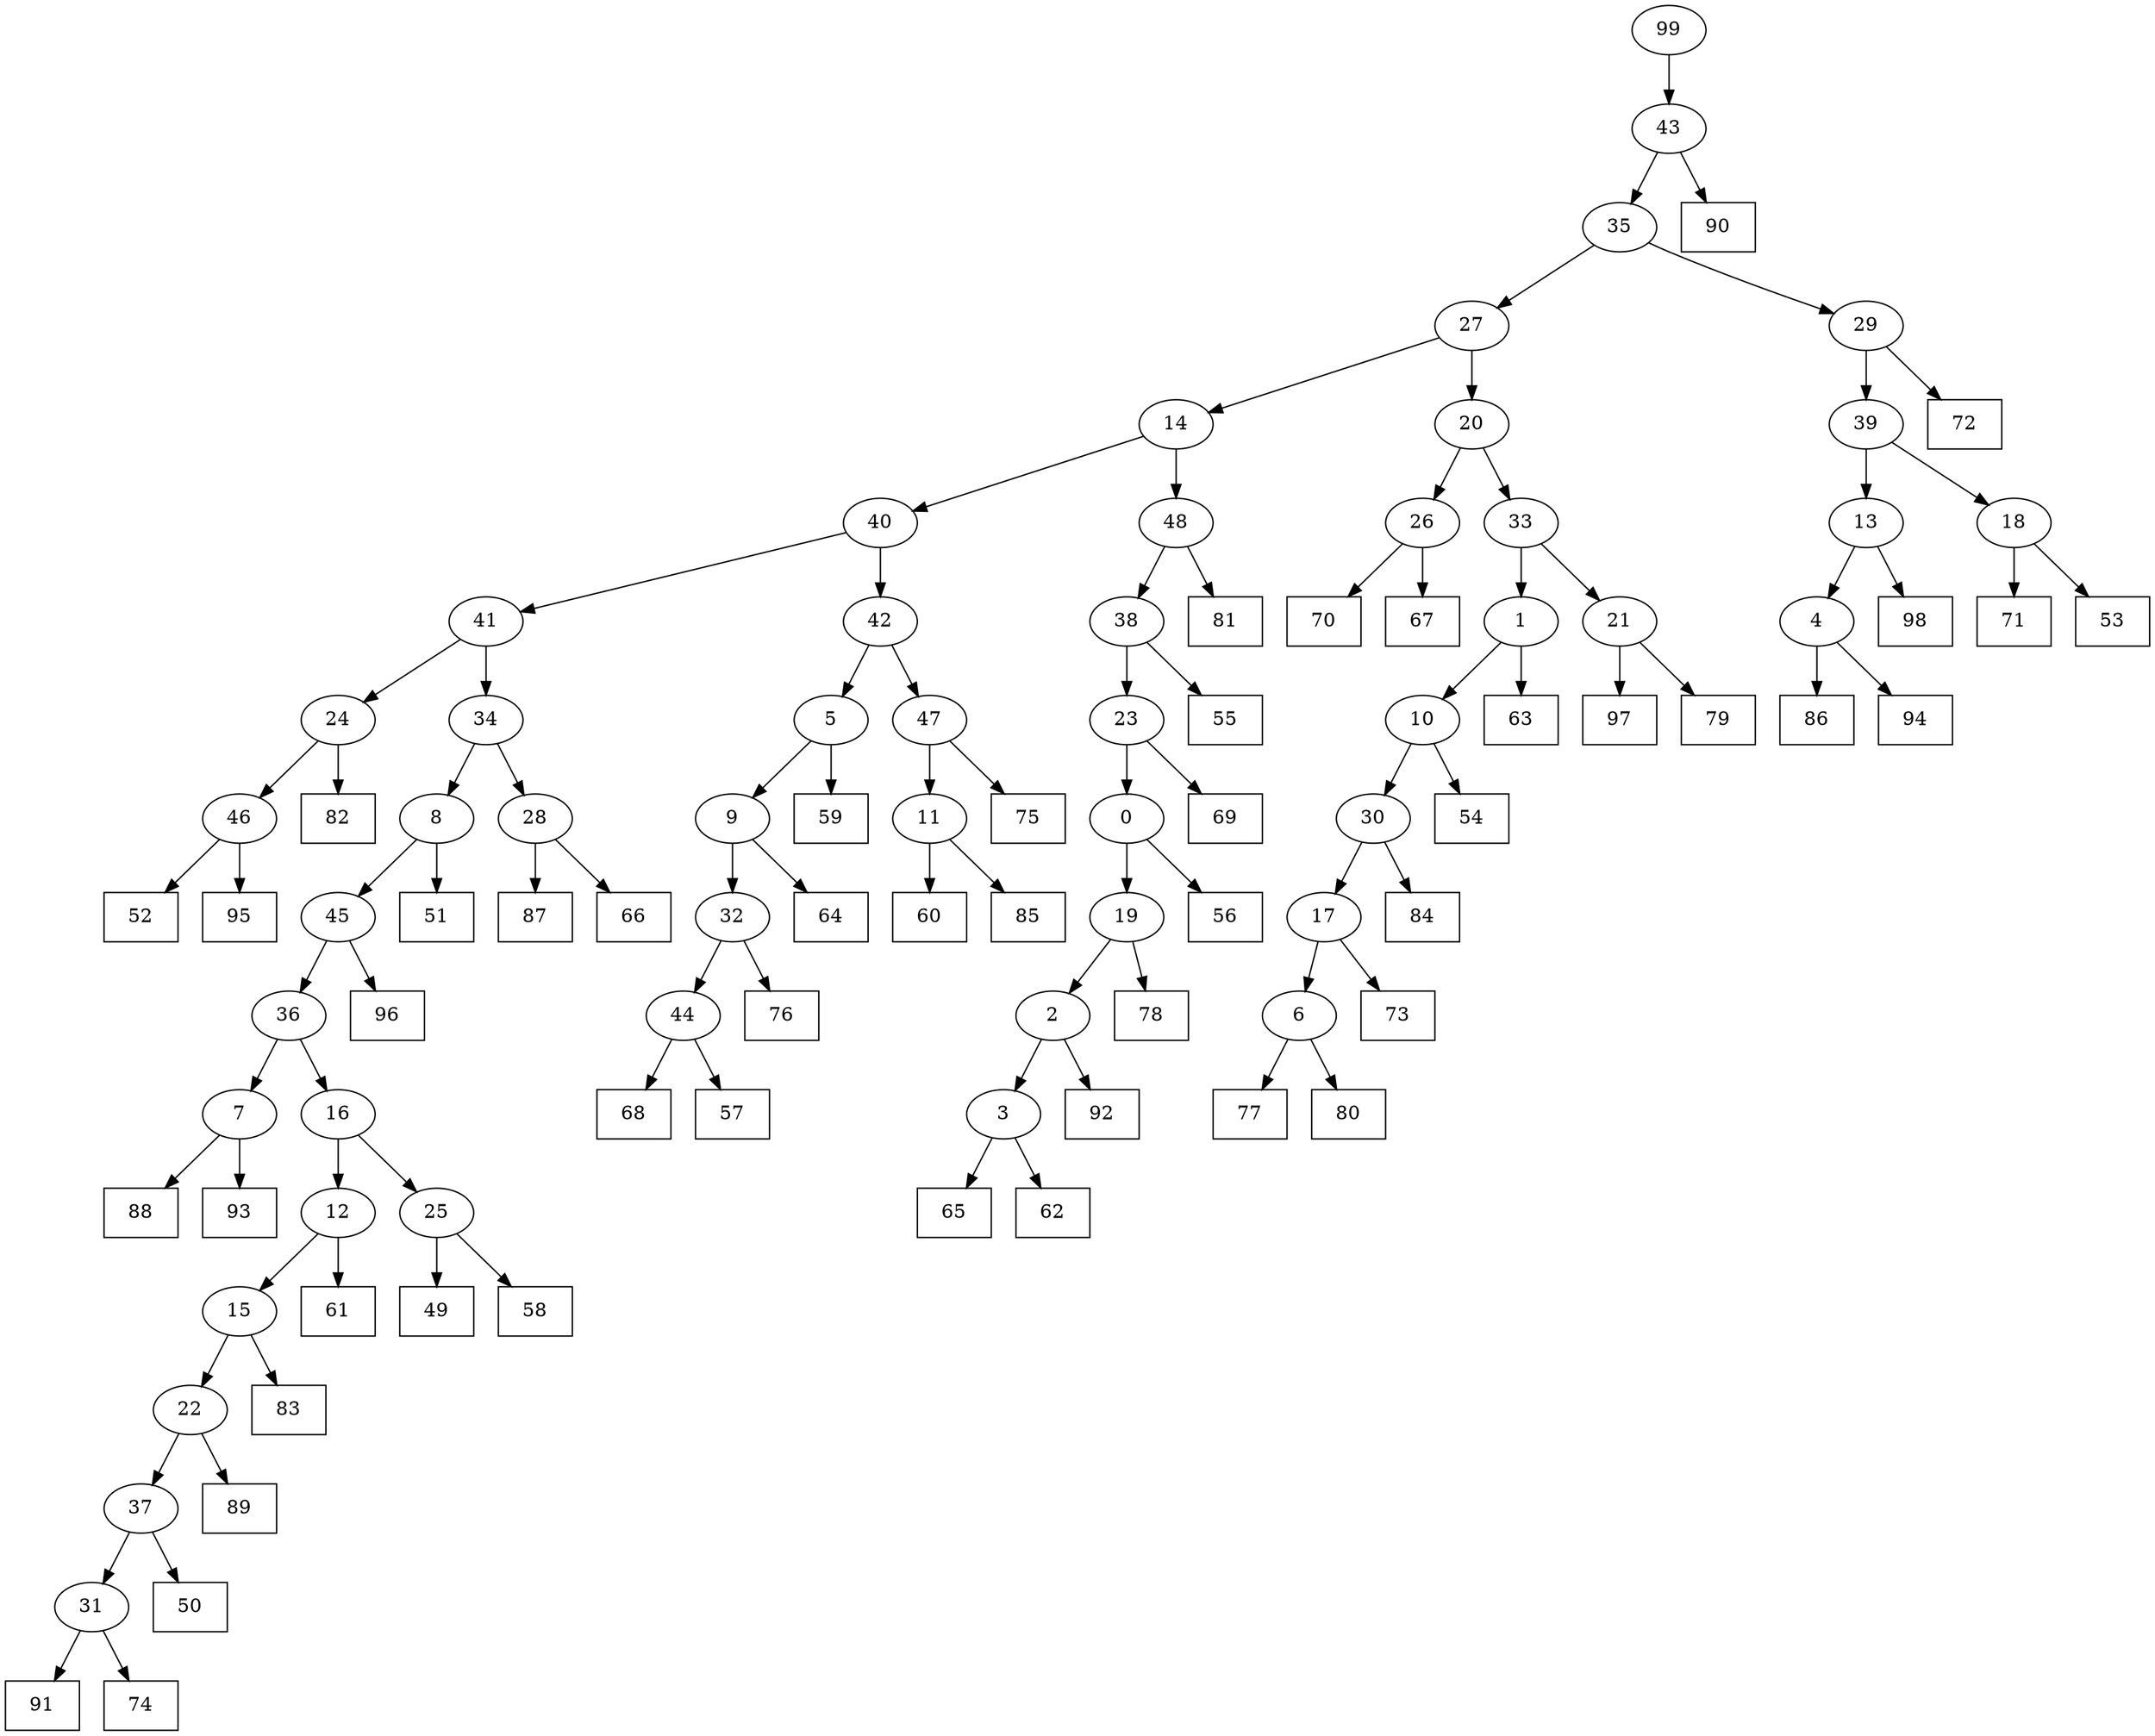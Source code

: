 digraph G {
0[label="0"];
1[label="1"];
2[label="2"];
3[label="3"];
4[label="4"];
5[label="5"];
6[label="6"];
7[label="7"];
8[label="8"];
9[label="9"];
10[label="10"];
11[label="11"];
12[label="12"];
13[label="13"];
14[label="14"];
15[label="15"];
16[label="16"];
17[label="17"];
18[label="18"];
19[label="19"];
20[label="20"];
21[label="21"];
22[label="22"];
23[label="23"];
24[label="24"];
25[label="25"];
26[label="26"];
27[label="27"];
28[label="28"];
29[label="29"];
30[label="30"];
31[label="31"];
32[label="32"];
33[label="33"];
34[label="34"];
35[label="35"];
36[label="36"];
37[label="37"];
38[label="38"];
39[label="39"];
40[label="40"];
41[label="41"];
42[label="42"];
43[label="43"];
44[label="44"];
45[label="45"];
46[label="46"];
47[label="47"];
48[label="48"];
49[shape=box,label="73"];
50[shape=box,label="72"];
51[shape=box,label="49"];
52[shape=box,label="77"];
53[shape=box,label="84"];
54[shape=box,label="52"];
55[shape=box,label="61"];
56[shape=box,label="65"];
57[shape=box,label="81"];
58[shape=box,label="89"];
59[shape=box,label="82"];
60[shape=box,label="60"];
61[shape=box,label="80"];
62[shape=box,label="70"];
63[shape=box,label="59"];
64[shape=box,label="75"];
65[shape=box,label="91"];
66[shape=box,label="86"];
67[shape=box,label="55"];
68[shape=box,label="68"];
69[shape=box,label="74"];
70[shape=box,label="90"];
71[shape=box,label="88"];
72[shape=box,label="98"];
73[shape=box,label="69"];
74[shape=box,label="87"];
75[shape=box,label="71"];
76[shape=box,label="56"];
77[shape=box,label="57"];
78[shape=box,label="93"];
79[shape=box,label="83"];
80[shape=box,label="67"];
81[shape=box,label="92"];
82[shape=box,label="85"];
83[shape=box,label="97"];
84[shape=box,label="58"];
85[shape=box,label="64"];
86[shape=box,label="94"];
87[shape=box,label="51"];
88[shape=box,label="54"];
89[shape=box,label="53"];
90[shape=box,label="96"];
91[shape=box,label="62"];
92[shape=box,label="95"];
93[shape=box,label="78"];
94[shape=box,label="66"];
95[shape=box,label="79"];
96[shape=box,label="76"];
97[shape=box,label="50"];
98[shape=box,label="63"];
99[label="99"];
21->83 ;
25->51 ;
4->66 ;
25->84 ;
46->92 ;
31->65 ;
8->87 ;
12->55 ;
1->98 ;
31->69 ;
6->52 ;
4->86 ;
45->90 ;
11->60 ;
8->45 ;
7->71 ;
5->9 ;
26->62 ;
34->8 ;
40->42 ;
22->58 ;
44->77 ;
10->88 ;
41->34 ;
33->21 ;
21->95 ;
28->74 ;
11->82 ;
16->12 ;
13->4 ;
36->7 ;
5->63 ;
3->56 ;
29->39 ;
0->76 ;
24->46 ;
9->85 ;
29->50 ;
27->14 ;
17->6 ;
34->28 ;
38->67 ;
45->36 ;
9->32 ;
28->94 ;
23->73 ;
42->5 ;
2->3 ;
3->91 ;
24->59 ;
47->11 ;
30->53 ;
23->0 ;
7->78 ;
20->33 ;
33->1 ;
15->22 ;
18->89 ;
27->20 ;
30->17 ;
17->49 ;
37->97 ;
99->43 ;
43->70 ;
46->54 ;
39->18 ;
18->75 ;
39->13 ;
13->72 ;
19->2 ;
2->81 ;
47->64 ;
32->96 ;
38->23 ;
36->16 ;
16->25 ;
10->30 ;
48->38 ;
0->19 ;
19->93 ;
35->29 ;
14->40 ;
41->24 ;
22->37 ;
37->31 ;
40->41 ;
12->15 ;
15->79 ;
14->48 ;
48->57 ;
6->61 ;
20->26 ;
26->80 ;
1->10 ;
43->35 ;
35->27 ;
42->47 ;
32->44 ;
44->68 ;
}
